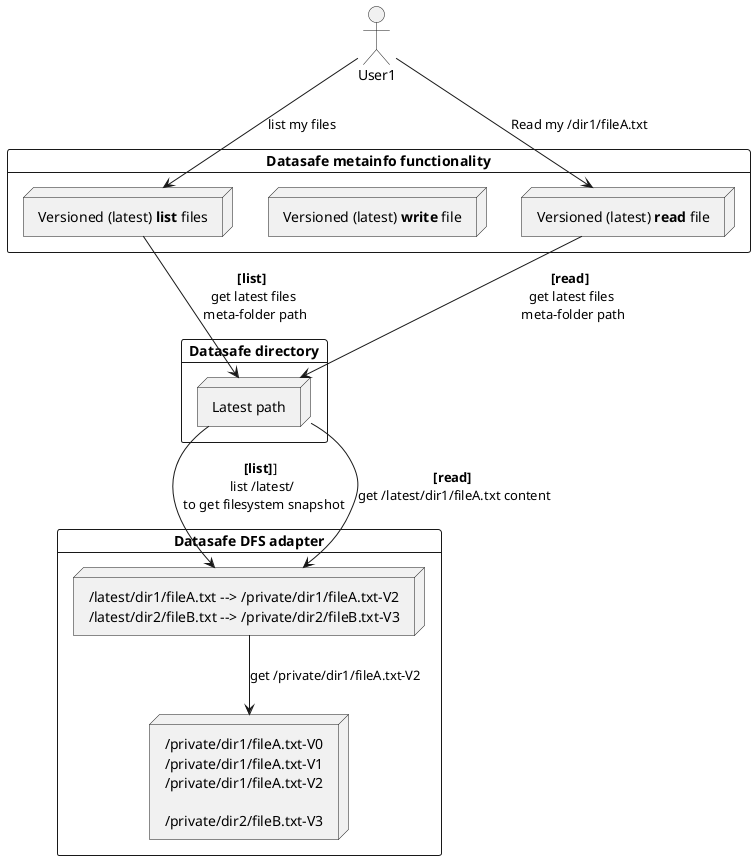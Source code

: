 @startuml
actor User1 as user1

card "Datasafe metainfo functionality" {
  node doList [
    Versioned (latest) **list** files
  ]

  node doWrite [
    Versioned (latest) **write** file
  ]

  node doRead [
    Versioned (latest) **read** file
  ]
}

card "Datasafe directory" {
  node user1PrivateMeta [
      Latest path
  ]
}

card "Datasafe DFS adapter" {
  node s3Latest [
      /latest/dir1/fileA.txt --> /private/dir1/fileA.txt-V2
      /latest/dir2/fileB.txt --> /private/dir2/fileB.txt-V3
  ]

  node s3Private [
      /private/dir1/fileA.txt-V0
      /private/dir1/fileA.txt-V1
      /private/dir1/fileA.txt-V2

      /private/dir2/fileB.txt-V3
  ]
}

user1 --> doList : list my files
doList --> user1PrivateMeta : **[list]** \n get latest files \n meta-folder path
user1PrivateMeta --> s3Latest : **[list]**] \n list /latest/ \n to get filesystem snapshot

user1 --> doRead : Read my /dir1/fileA.txt
doRead --> user1PrivateMeta : **[read]** \n get latest files \n meta-folder path
user1PrivateMeta --> s3Latest : **[read]** \nget /latest/dir1/fileA.txt content
s3Latest --> s3Private : get /private/dir1/fileA.txt-V2

@enduml